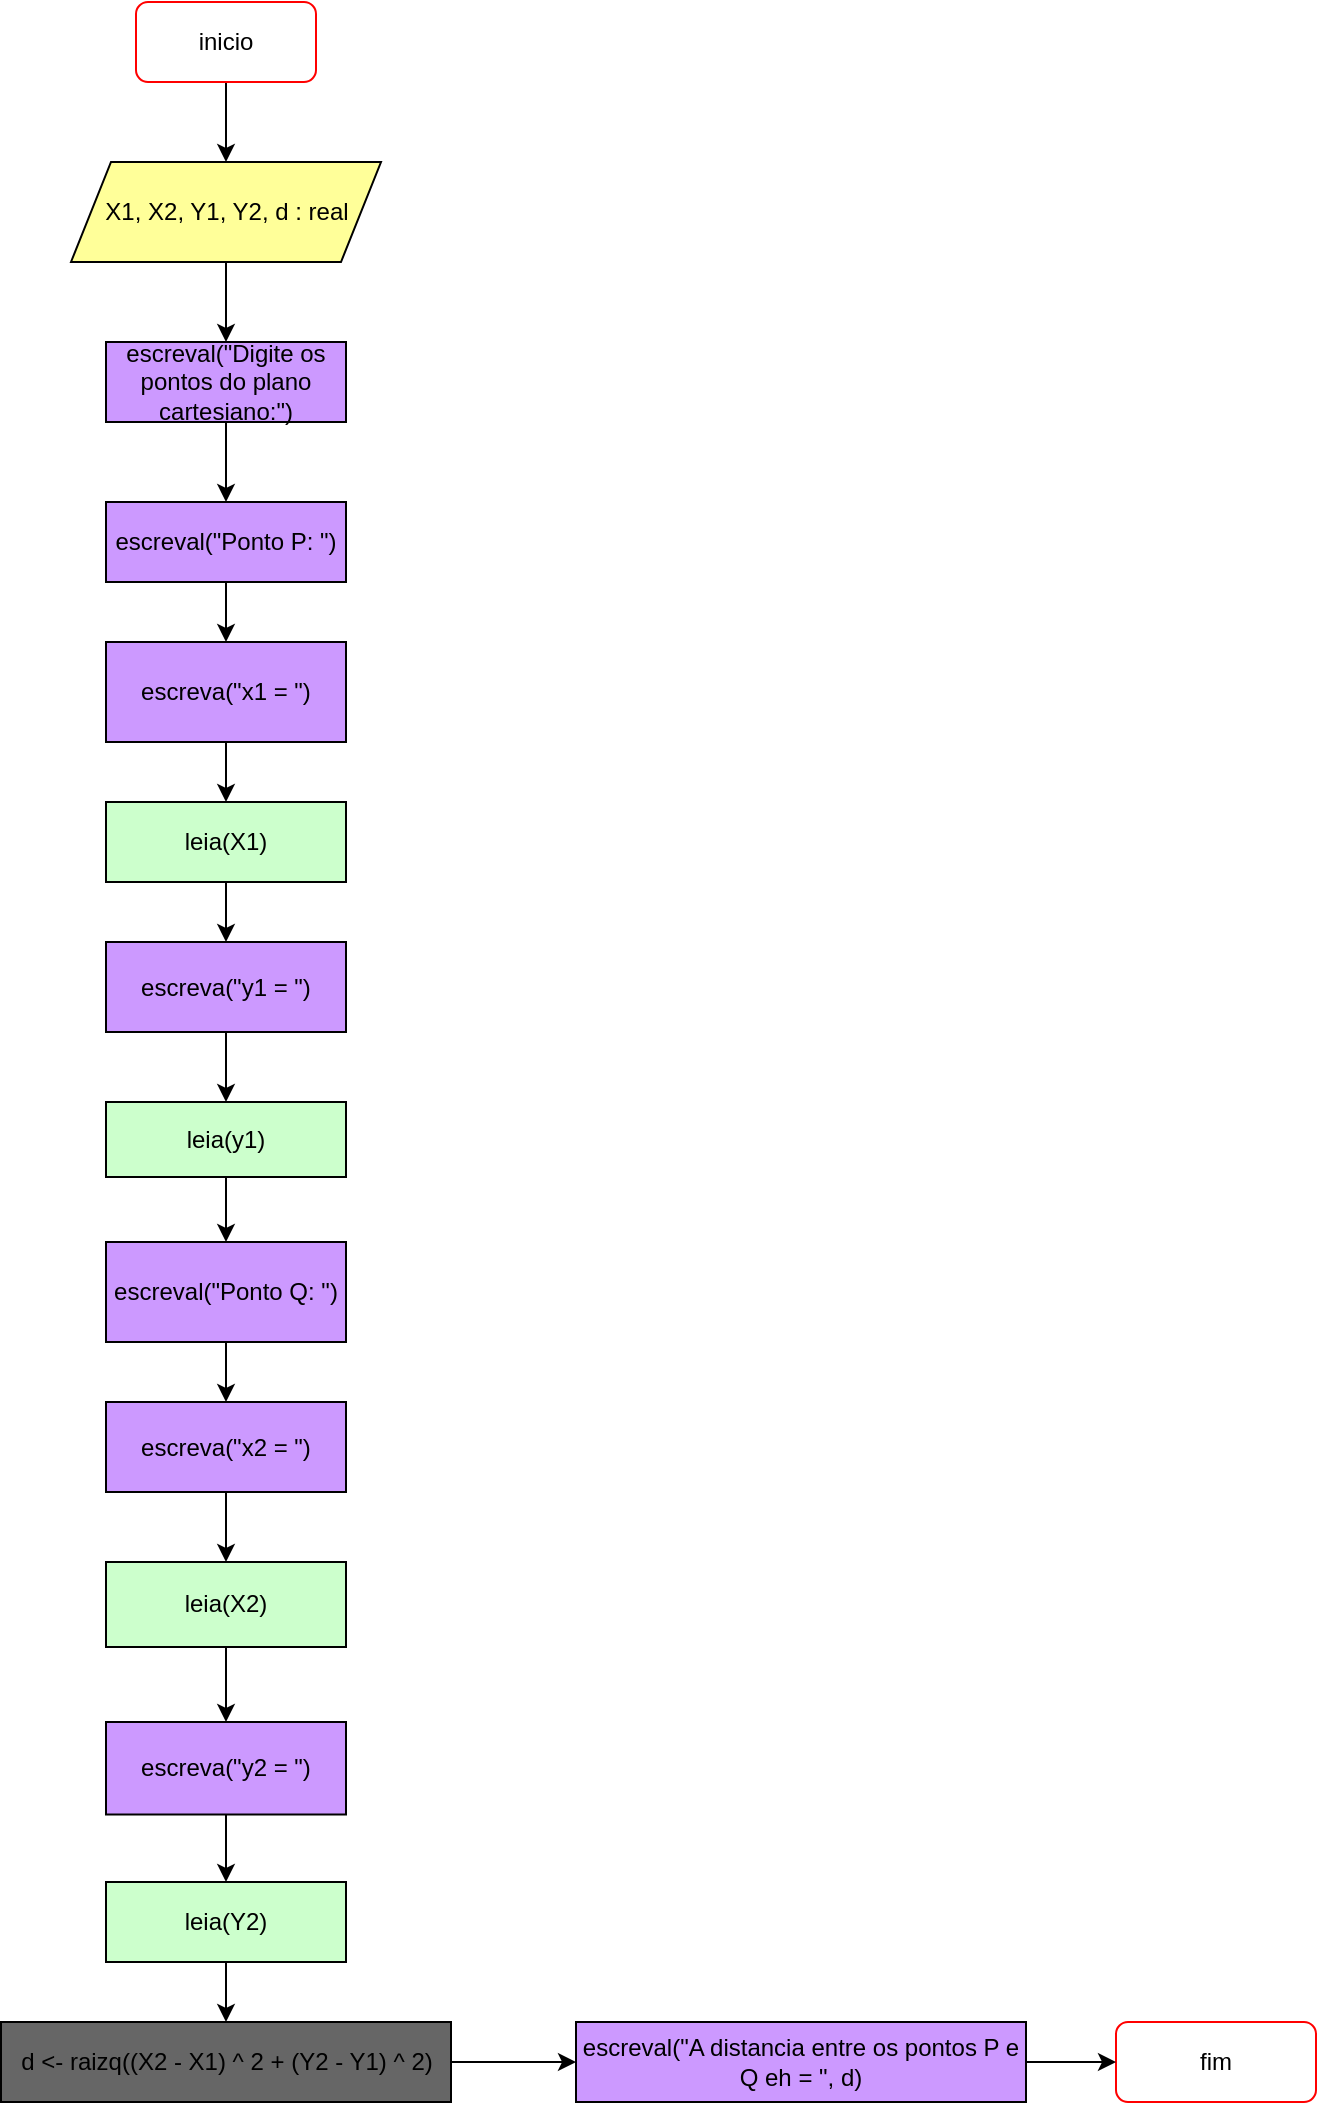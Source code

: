<mxfile version="17.5.0" type="device"><diagram id="C5RBs43oDa-KdzZeNtuy" name="Page-1"><mxGraphModel dx="1278" dy="571" grid="1" gridSize="10" guides="1" tooltips="1" connect="1" arrows="1" fold="1" page="1" pageScale="1" pageWidth="827" pageHeight="1169" math="0" shadow="0"><root><mxCell id="WIyWlLk6GJQsqaUBKTNV-0"/><mxCell id="WIyWlLk6GJQsqaUBKTNV-1" parent="WIyWlLk6GJQsqaUBKTNV-0"/><mxCell id="_qcFRBsV1FfZSw0O8DgV-2" value="" style="edgeStyle=orthogonalEdgeStyle;rounded=0;orthogonalLoop=1;jettySize=auto;html=1;" parent="WIyWlLk6GJQsqaUBKTNV-1" source="_qcFRBsV1FfZSw0O8DgV-0" target="_qcFRBsV1FfZSw0O8DgV-1" edge="1"><mxGeometry relative="1" as="geometry"/></mxCell><mxCell id="_qcFRBsV1FfZSw0O8DgV-4" value="" style="edgeStyle=orthogonalEdgeStyle;rounded=0;orthogonalLoop=1;jettySize=auto;html=1;" parent="WIyWlLk6GJQsqaUBKTNV-1" source="_qcFRBsV1FfZSw0O8DgV-1" target="_qcFRBsV1FfZSw0O8DgV-3" edge="1"><mxGeometry relative="1" as="geometry"/></mxCell><mxCell id="_qcFRBsV1FfZSw0O8DgV-1" value="X1, X2, Y1, Y2, d : real" style="shape=parallelogram;perimeter=parallelogramPerimeter;whiteSpace=wrap;html=1;fixedSize=1;fillColor=#FFFF99;" parent="WIyWlLk6GJQsqaUBKTNV-1" vertex="1"><mxGeometry x="177.5" y="150" width="155" height="50" as="geometry"/></mxCell><mxCell id="_qcFRBsV1FfZSw0O8DgV-6" value="" style="edgeStyle=orthogonalEdgeStyle;rounded=0;orthogonalLoop=1;jettySize=auto;html=1;" parent="WIyWlLk6GJQsqaUBKTNV-1" source="_qcFRBsV1FfZSw0O8DgV-3" target="_qcFRBsV1FfZSw0O8DgV-5" edge="1"><mxGeometry relative="1" as="geometry"/></mxCell><mxCell id="_qcFRBsV1FfZSw0O8DgV-3" value="escreval(&quot;Digite os pontos do plano cartesiano:&quot;)" style="whiteSpace=wrap;html=1;fillColor=#CC99FF;" parent="WIyWlLk6GJQsqaUBKTNV-1" vertex="1"><mxGeometry x="195" y="240" width="120" height="40" as="geometry"/></mxCell><mxCell id="_qcFRBsV1FfZSw0O8DgV-8" value="" style="edgeStyle=orthogonalEdgeStyle;rounded=0;orthogonalLoop=1;jettySize=auto;html=1;" parent="WIyWlLk6GJQsqaUBKTNV-1" source="_qcFRBsV1FfZSw0O8DgV-5" target="_qcFRBsV1FfZSw0O8DgV-7" edge="1"><mxGeometry relative="1" as="geometry"/></mxCell><mxCell id="_qcFRBsV1FfZSw0O8DgV-5" value="escreval(&quot;Ponto P: &quot;)" style="whiteSpace=wrap;html=1;fillColor=#CC99FF;" parent="WIyWlLk6GJQsqaUBKTNV-1" vertex="1"><mxGeometry x="195" y="320" width="120" height="40" as="geometry"/></mxCell><mxCell id="_qcFRBsV1FfZSw0O8DgV-10" value="" style="edgeStyle=orthogonalEdgeStyle;rounded=0;orthogonalLoop=1;jettySize=auto;html=1;" parent="WIyWlLk6GJQsqaUBKTNV-1" source="_qcFRBsV1FfZSw0O8DgV-7" target="_qcFRBsV1FfZSw0O8DgV-9" edge="1"><mxGeometry relative="1" as="geometry"/></mxCell><mxCell id="_qcFRBsV1FfZSw0O8DgV-7" value="escreva(&quot;x1 = &quot;)" style="whiteSpace=wrap;html=1;fillColor=#CC99FF;" parent="WIyWlLk6GJQsqaUBKTNV-1" vertex="1"><mxGeometry x="195" y="390" width="120" height="50" as="geometry"/></mxCell><mxCell id="_qcFRBsV1FfZSw0O8DgV-12" value="" style="edgeStyle=orthogonalEdgeStyle;rounded=0;orthogonalLoop=1;jettySize=auto;html=1;" parent="WIyWlLk6GJQsqaUBKTNV-1" source="_qcFRBsV1FfZSw0O8DgV-9" target="_qcFRBsV1FfZSw0O8DgV-11" edge="1"><mxGeometry relative="1" as="geometry"/></mxCell><mxCell id="_qcFRBsV1FfZSw0O8DgV-9" value="leia(X1)" style="whiteSpace=wrap;html=1;fillColor=#CCFFCC;" parent="WIyWlLk6GJQsqaUBKTNV-1" vertex="1"><mxGeometry x="195" y="470" width="120" height="40" as="geometry"/></mxCell><mxCell id="_qcFRBsV1FfZSw0O8DgV-14" value="" style="edgeStyle=orthogonalEdgeStyle;rounded=0;orthogonalLoop=1;jettySize=auto;html=1;" parent="WIyWlLk6GJQsqaUBKTNV-1" source="_qcFRBsV1FfZSw0O8DgV-11" target="_qcFRBsV1FfZSw0O8DgV-13" edge="1"><mxGeometry relative="1" as="geometry"/></mxCell><mxCell id="_qcFRBsV1FfZSw0O8DgV-11" value="escreva(&quot;y1 = &quot;)" style="whiteSpace=wrap;html=1;fillColor=#CC99FF;" parent="WIyWlLk6GJQsqaUBKTNV-1" vertex="1"><mxGeometry x="195" y="540" width="120" height="45" as="geometry"/></mxCell><mxCell id="_qcFRBsV1FfZSw0O8DgV-16" value="" style="edgeStyle=orthogonalEdgeStyle;rounded=0;orthogonalLoop=1;jettySize=auto;html=1;" parent="WIyWlLk6GJQsqaUBKTNV-1" source="_qcFRBsV1FfZSw0O8DgV-13" target="_qcFRBsV1FfZSw0O8DgV-15" edge="1"><mxGeometry relative="1" as="geometry"/></mxCell><mxCell id="_qcFRBsV1FfZSw0O8DgV-13" value="leia(y1)" style="whiteSpace=wrap;html=1;fillColor=#CCFFCC;" parent="WIyWlLk6GJQsqaUBKTNV-1" vertex="1"><mxGeometry x="195" y="620" width="120" height="37.5" as="geometry"/></mxCell><mxCell id="_qcFRBsV1FfZSw0O8DgV-18" value="" style="edgeStyle=orthogonalEdgeStyle;rounded=0;orthogonalLoop=1;jettySize=auto;html=1;" parent="WIyWlLk6GJQsqaUBKTNV-1" source="_qcFRBsV1FfZSw0O8DgV-15" target="_qcFRBsV1FfZSw0O8DgV-17" edge="1"><mxGeometry relative="1" as="geometry"/></mxCell><mxCell id="_qcFRBsV1FfZSw0O8DgV-15" value="escreval(&quot;Ponto Q: &quot;)" style="whiteSpace=wrap;html=1;fillColor=#CC99FF;" parent="WIyWlLk6GJQsqaUBKTNV-1" vertex="1"><mxGeometry x="195" y="690" width="120" height="50" as="geometry"/></mxCell><mxCell id="_qcFRBsV1FfZSw0O8DgV-20" value="" style="edgeStyle=orthogonalEdgeStyle;rounded=0;orthogonalLoop=1;jettySize=auto;html=1;" parent="WIyWlLk6GJQsqaUBKTNV-1" source="_qcFRBsV1FfZSw0O8DgV-17" target="_qcFRBsV1FfZSw0O8DgV-19" edge="1"><mxGeometry relative="1" as="geometry"/></mxCell><mxCell id="_qcFRBsV1FfZSw0O8DgV-17" value="escreva(&quot;x2 = &quot;)" style="whiteSpace=wrap;html=1;fillColor=#CC99FF;" parent="WIyWlLk6GJQsqaUBKTNV-1" vertex="1"><mxGeometry x="195" y="770" width="120" height="45" as="geometry"/></mxCell><mxCell id="_qcFRBsV1FfZSw0O8DgV-22" value="" style="edgeStyle=orthogonalEdgeStyle;rounded=0;orthogonalLoop=1;jettySize=auto;html=1;" parent="WIyWlLk6GJQsqaUBKTNV-1" source="_qcFRBsV1FfZSw0O8DgV-19" target="_qcFRBsV1FfZSw0O8DgV-21" edge="1"><mxGeometry relative="1" as="geometry"/></mxCell><mxCell id="_qcFRBsV1FfZSw0O8DgV-19" value="leia(X2)" style="whiteSpace=wrap;html=1;fillColor=#CCFFCC;" parent="WIyWlLk6GJQsqaUBKTNV-1" vertex="1"><mxGeometry x="195" y="850" width="120" height="42.5" as="geometry"/></mxCell><mxCell id="_qcFRBsV1FfZSw0O8DgV-24" value="" style="edgeStyle=orthogonalEdgeStyle;rounded=0;orthogonalLoop=1;jettySize=auto;html=1;" parent="WIyWlLk6GJQsqaUBKTNV-1" source="_qcFRBsV1FfZSw0O8DgV-21" target="_qcFRBsV1FfZSw0O8DgV-23" edge="1"><mxGeometry relative="1" as="geometry"/></mxCell><mxCell id="_qcFRBsV1FfZSw0O8DgV-21" value="escreva(&quot;y2 = &quot;)" style="whiteSpace=wrap;html=1;fillColor=#CC99FF;" parent="WIyWlLk6GJQsqaUBKTNV-1" vertex="1"><mxGeometry x="195" y="930" width="120" height="46.25" as="geometry"/></mxCell><mxCell id="_qcFRBsV1FfZSw0O8DgV-26" value="" style="edgeStyle=orthogonalEdgeStyle;rounded=0;orthogonalLoop=1;jettySize=auto;html=1;" parent="WIyWlLk6GJQsqaUBKTNV-1" source="_qcFRBsV1FfZSw0O8DgV-23" target="_qcFRBsV1FfZSw0O8DgV-25" edge="1"><mxGeometry relative="1" as="geometry"/></mxCell><mxCell id="_qcFRBsV1FfZSw0O8DgV-23" value="leia(Y2)" style="whiteSpace=wrap;html=1;fillColor=#CCFFCC;" parent="WIyWlLk6GJQsqaUBKTNV-1" vertex="1"><mxGeometry x="195" y="1010" width="120" height="40" as="geometry"/></mxCell><mxCell id="_qcFRBsV1FfZSw0O8DgV-30" value="" style="edgeStyle=orthogonalEdgeStyle;rounded=0;orthogonalLoop=1;jettySize=auto;html=1;" parent="WIyWlLk6GJQsqaUBKTNV-1" source="_qcFRBsV1FfZSw0O8DgV-25" target="_qcFRBsV1FfZSw0O8DgV-29" edge="1"><mxGeometry relative="1" as="geometry"/></mxCell><mxCell id="_qcFRBsV1FfZSw0O8DgV-25" value="d &amp;lt;- raizq((X2 - X1) ^ 2 + (Y2 - Y1) ^ 2)" style="whiteSpace=wrap;html=1;fillColor=#666666;" parent="WIyWlLk6GJQsqaUBKTNV-1" vertex="1"><mxGeometry x="142.5" y="1080" width="225" height="40" as="geometry"/></mxCell><mxCell id="_qcFRBsV1FfZSw0O8DgV-27" value="fim" style="rounded=1;whiteSpace=wrap;html=1;strokeColor=#FF0000;" parent="WIyWlLk6GJQsqaUBKTNV-1" vertex="1"><mxGeometry x="700" y="1080" width="100" height="40" as="geometry"/></mxCell><mxCell id="_qcFRBsV1FfZSw0O8DgV-0" value="inicio" style="rounded=1;whiteSpace=wrap;html=1;strokeColor=#FF0000;" parent="WIyWlLk6GJQsqaUBKTNV-1" vertex="1"><mxGeometry x="210" y="70" width="90" height="40" as="geometry"/></mxCell><mxCell id="_qcFRBsV1FfZSw0O8DgV-31" value="" style="edgeStyle=orthogonalEdgeStyle;rounded=0;orthogonalLoop=1;jettySize=auto;html=1;" parent="WIyWlLk6GJQsqaUBKTNV-1" source="_qcFRBsV1FfZSw0O8DgV-29" target="_qcFRBsV1FfZSw0O8DgV-27" edge="1"><mxGeometry relative="1" as="geometry"/></mxCell><mxCell id="_qcFRBsV1FfZSw0O8DgV-29" value="escreval(&quot;A distancia entre os pontos P e Q eh = &quot;, d)" style="whiteSpace=wrap;html=1;fillColor=#CC99FF;" parent="WIyWlLk6GJQsqaUBKTNV-1" vertex="1"><mxGeometry x="430" y="1080" width="225" height="40" as="geometry"/></mxCell></root></mxGraphModel></diagram></mxfile>